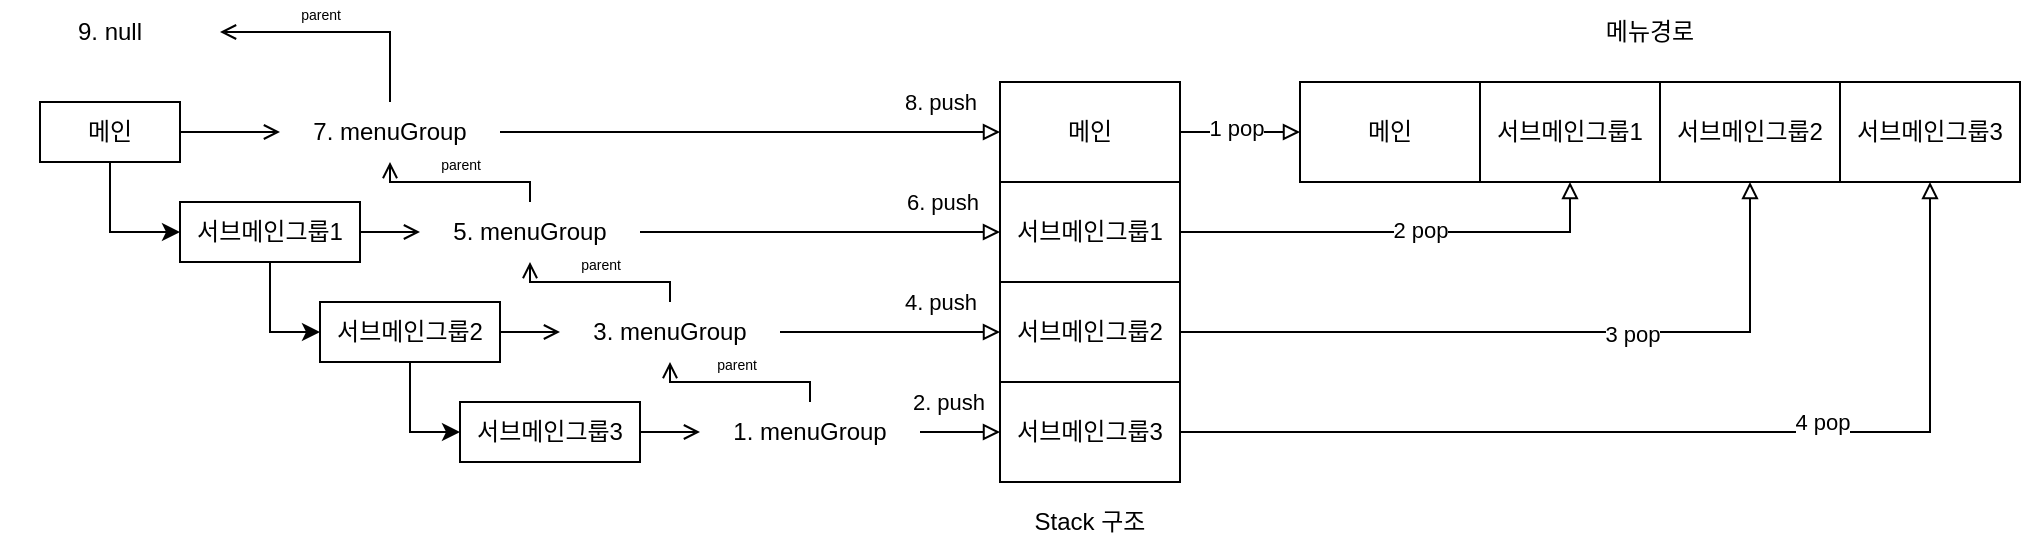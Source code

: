 <mxfile version="24.6.4" type="device">
  <diagram name="페이지-1" id="JDt-7P9qu9InbW-eITMG">
    <mxGraphModel dx="1224" dy="897" grid="1" gridSize="10" guides="1" tooltips="1" connect="1" arrows="1" fold="1" page="1" pageScale="1" pageWidth="827" pageHeight="1169" math="0" shadow="0">
      <root>
        <mxCell id="0" />
        <mxCell id="1" parent="0" />
        <mxCell id="1I2OuHArGJLrVn8wbVXm-1" style="edgeStyle=orthogonalEdgeStyle;rounded=0;orthogonalLoop=1;jettySize=auto;html=1;entryX=0;entryY=0.5;entryDx=0;entryDy=0;" parent="1" source="1I2OuHArGJLrVn8wbVXm-2" target="1I2OuHArGJLrVn8wbVXm-4" edge="1">
          <mxGeometry relative="1" as="geometry" />
        </mxCell>
        <mxCell id="1I2OuHArGJLrVn8wbVXm-2" value="메인" style="html=1;whiteSpace=wrap;" parent="1" vertex="1">
          <mxGeometry x="150" y="220" width="70" height="30" as="geometry" />
        </mxCell>
        <mxCell id="1I2OuHArGJLrVn8wbVXm-3" style="edgeStyle=orthogonalEdgeStyle;rounded=0;orthogonalLoop=1;jettySize=auto;html=1;entryX=0;entryY=0.5;entryDx=0;entryDy=0;" parent="1" source="1I2OuHArGJLrVn8wbVXm-4" target="1I2OuHArGJLrVn8wbVXm-6" edge="1">
          <mxGeometry relative="1" as="geometry" />
        </mxCell>
        <mxCell id="1I2OuHArGJLrVn8wbVXm-4" value="서브메인그룹1" style="html=1;whiteSpace=wrap;" parent="1" vertex="1">
          <mxGeometry x="220" y="270" width="90" height="30" as="geometry" />
        </mxCell>
        <mxCell id="1I2OuHArGJLrVn8wbVXm-5" style="edgeStyle=orthogonalEdgeStyle;rounded=0;orthogonalLoop=1;jettySize=auto;html=1;entryX=0;entryY=0.5;entryDx=0;entryDy=0;" parent="1" source="1I2OuHArGJLrVn8wbVXm-6" target="1I2OuHArGJLrVn8wbVXm-8" edge="1">
          <mxGeometry relative="1" as="geometry" />
        </mxCell>
        <mxCell id="1I2OuHArGJLrVn8wbVXm-6" value="서브메인그룹2" style="html=1;whiteSpace=wrap;" parent="1" vertex="1">
          <mxGeometry x="290" y="320" width="90" height="30" as="geometry" />
        </mxCell>
        <mxCell id="1I2OuHArGJLrVn8wbVXm-7" style="edgeStyle=orthogonalEdgeStyle;rounded=0;orthogonalLoop=1;jettySize=auto;html=1;entryX=0;entryY=0.5;entryDx=0;entryDy=0;endArrow=open;endFill=0;" parent="1" source="1I2OuHArGJLrVn8wbVXm-8" target="1I2OuHArGJLrVn8wbVXm-13" edge="1">
          <mxGeometry relative="1" as="geometry" />
        </mxCell>
        <mxCell id="1I2OuHArGJLrVn8wbVXm-8" value="서브메인그룹3" style="html=1;whiteSpace=wrap;" parent="1" vertex="1">
          <mxGeometry x="360" y="370" width="90" height="30" as="geometry" />
        </mxCell>
        <mxCell id="1I2OuHArGJLrVn8wbVXm-9" style="edgeStyle=orthogonalEdgeStyle;rounded=0;orthogonalLoop=1;jettySize=auto;html=1;entryX=0;entryY=0.5;entryDx=0;entryDy=0;endArrow=block;endFill=0;" parent="1" source="1I2OuHArGJLrVn8wbVXm-13" target="1I2OuHArGJLrVn8wbVXm-40" edge="1">
          <mxGeometry relative="1" as="geometry" />
        </mxCell>
        <mxCell id="1I2OuHArGJLrVn8wbVXm-10" value="2. push" style="edgeLabel;html=1;align=center;verticalAlign=middle;resizable=0;points=[];" parent="1I2OuHArGJLrVn8wbVXm-9" vertex="1" connectable="0">
          <mxGeometry x="-0.304" y="-1" relative="1" as="geometry">
            <mxPoint y="-16" as="offset" />
          </mxGeometry>
        </mxCell>
        <mxCell id="1I2OuHArGJLrVn8wbVXm-11" style="edgeStyle=orthogonalEdgeStyle;rounded=0;orthogonalLoop=1;jettySize=auto;html=1;entryX=0.5;entryY=1;entryDx=0;entryDy=0;endArrow=open;endFill=0;" parent="1" source="1I2OuHArGJLrVn8wbVXm-13" target="1I2OuHArGJLrVn8wbVXm-18" edge="1">
          <mxGeometry relative="1" as="geometry">
            <Array as="points">
              <mxPoint x="535" y="360" />
              <mxPoint x="465" y="360" />
            </Array>
          </mxGeometry>
        </mxCell>
        <mxCell id="1I2OuHArGJLrVn8wbVXm-12" value="&lt;font style=&quot;font-size: 7px;&quot;&gt;parent&lt;/font&gt;" style="edgeLabel;html=1;align=center;verticalAlign=middle;resizable=0;points=[];" parent="1I2OuHArGJLrVn8wbVXm-11" vertex="1" connectable="0">
          <mxGeometry x="0.058" relative="1" as="geometry">
            <mxPoint y="-10" as="offset" />
          </mxGeometry>
        </mxCell>
        <mxCell id="1I2OuHArGJLrVn8wbVXm-13" value="1. menuGroup" style="text;html=1;align=center;verticalAlign=middle;whiteSpace=wrap;rounded=0;" parent="1" vertex="1">
          <mxGeometry x="480" y="370" width="110" height="30" as="geometry" />
        </mxCell>
        <mxCell id="1I2OuHArGJLrVn8wbVXm-14" style="edgeStyle=orthogonalEdgeStyle;rounded=0;orthogonalLoop=1;jettySize=auto;html=1;entryX=0;entryY=0.5;entryDx=0;entryDy=0;endArrow=block;endFill=0;" parent="1" source="1I2OuHArGJLrVn8wbVXm-18" target="1I2OuHArGJLrVn8wbVXm-37" edge="1">
          <mxGeometry relative="1" as="geometry" />
        </mxCell>
        <mxCell id="1I2OuHArGJLrVn8wbVXm-15" value="4. push" style="edgeLabel;html=1;align=center;verticalAlign=middle;resizable=0;points=[];" parent="1I2OuHArGJLrVn8wbVXm-14" vertex="1" connectable="0">
          <mxGeometry x="0.103" y="-1" relative="1" as="geometry">
            <mxPoint x="19" y="-16" as="offset" />
          </mxGeometry>
        </mxCell>
        <mxCell id="1I2OuHArGJLrVn8wbVXm-16" style="edgeStyle=orthogonalEdgeStyle;rounded=0;orthogonalLoop=1;jettySize=auto;html=1;entryX=0.5;entryY=1;entryDx=0;entryDy=0;endArrow=open;endFill=0;" parent="1" source="1I2OuHArGJLrVn8wbVXm-18" target="1I2OuHArGJLrVn8wbVXm-24" edge="1">
          <mxGeometry relative="1" as="geometry">
            <Array as="points">
              <mxPoint x="465" y="310" />
              <mxPoint x="395" y="310" />
            </Array>
          </mxGeometry>
        </mxCell>
        <mxCell id="1I2OuHArGJLrVn8wbVXm-17" value="&lt;span style=&quot;font-size: 7px;&quot;&gt;parent&lt;/span&gt;" style="edgeLabel;html=1;align=center;verticalAlign=middle;resizable=0;points=[];" parent="1I2OuHArGJLrVn8wbVXm-16" vertex="1" connectable="0">
          <mxGeometry x="-0.149" y="-1" relative="1" as="geometry">
            <mxPoint x="-7" y="-9" as="offset" />
          </mxGeometry>
        </mxCell>
        <mxCell id="1I2OuHArGJLrVn8wbVXm-18" value="3. menuGroup" style="text;html=1;align=center;verticalAlign=middle;whiteSpace=wrap;rounded=0;" parent="1" vertex="1">
          <mxGeometry x="410" y="320" width="110" height="30" as="geometry" />
        </mxCell>
        <mxCell id="1I2OuHArGJLrVn8wbVXm-19" style="edgeStyle=orthogonalEdgeStyle;rounded=0;orthogonalLoop=1;jettySize=auto;html=1;entryX=0;entryY=0.5;entryDx=0;entryDy=0;endArrow=open;endFill=0;exitX=1;exitY=0.5;exitDx=0;exitDy=0;" parent="1" source="1I2OuHArGJLrVn8wbVXm-6" target="1I2OuHArGJLrVn8wbVXm-18" edge="1">
          <mxGeometry relative="1" as="geometry">
            <mxPoint x="380" y="334.89" as="sourcePoint" />
            <mxPoint x="440" y="334.89" as="targetPoint" />
          </mxGeometry>
        </mxCell>
        <mxCell id="1I2OuHArGJLrVn8wbVXm-20" style="edgeStyle=orthogonalEdgeStyle;rounded=0;orthogonalLoop=1;jettySize=auto;html=1;entryX=0;entryY=0.5;entryDx=0;entryDy=0;endArrow=block;endFill=0;" parent="1" source="1I2OuHArGJLrVn8wbVXm-24" target="1I2OuHArGJLrVn8wbVXm-34" edge="1">
          <mxGeometry relative="1" as="geometry" />
        </mxCell>
        <mxCell id="1I2OuHArGJLrVn8wbVXm-21" value="6. push" style="edgeLabel;html=1;align=center;verticalAlign=middle;resizable=0;points=[];" parent="1I2OuHArGJLrVn8wbVXm-20" vertex="1" connectable="0">
          <mxGeometry x="0.314" relative="1" as="geometry">
            <mxPoint x="32" y="-15" as="offset" />
          </mxGeometry>
        </mxCell>
        <mxCell id="1I2OuHArGJLrVn8wbVXm-22" style="edgeStyle=orthogonalEdgeStyle;rounded=0;orthogonalLoop=1;jettySize=auto;html=1;entryX=0.5;entryY=1;entryDx=0;entryDy=0;endArrow=open;endFill=0;" parent="1" source="1I2OuHArGJLrVn8wbVXm-24" target="1I2OuHArGJLrVn8wbVXm-30" edge="1">
          <mxGeometry relative="1" as="geometry">
            <Array as="points">
              <mxPoint x="395" y="260" />
              <mxPoint x="325" y="260" />
            </Array>
          </mxGeometry>
        </mxCell>
        <mxCell id="1I2OuHArGJLrVn8wbVXm-23" value="&lt;span style=&quot;font-size: 7px;&quot;&gt;parent&lt;/span&gt;" style="edgeLabel;html=1;align=center;verticalAlign=middle;resizable=0;points=[];" parent="1I2OuHArGJLrVn8wbVXm-22" vertex="1" connectable="0">
          <mxGeometry x="-0.145" y="-1" relative="1" as="geometry">
            <mxPoint x="-7" y="-9" as="offset" />
          </mxGeometry>
        </mxCell>
        <mxCell id="1I2OuHArGJLrVn8wbVXm-24" value="5. menuGroup" style="text;html=1;align=center;verticalAlign=middle;whiteSpace=wrap;rounded=0;" parent="1" vertex="1">
          <mxGeometry x="340" y="270" width="110" height="30" as="geometry" />
        </mxCell>
        <mxCell id="1I2OuHArGJLrVn8wbVXm-25" style="edgeStyle=orthogonalEdgeStyle;rounded=0;orthogonalLoop=1;jettySize=auto;html=1;entryX=0;entryY=0.5;entryDx=0;entryDy=0;endArrow=open;endFill=0;exitX=1;exitY=0.5;exitDx=0;exitDy=0;" parent="1" source="1I2OuHArGJLrVn8wbVXm-4" target="1I2OuHArGJLrVn8wbVXm-24" edge="1">
          <mxGeometry relative="1" as="geometry">
            <mxPoint x="320" y="275" as="sourcePoint" />
            <mxPoint x="380" y="274.89" as="targetPoint" />
          </mxGeometry>
        </mxCell>
        <mxCell id="1I2OuHArGJLrVn8wbVXm-26" style="edgeStyle=orthogonalEdgeStyle;rounded=0;orthogonalLoop=1;jettySize=auto;html=1;entryX=1;entryY=0.5;entryDx=0;entryDy=0;exitX=0.5;exitY=0;exitDx=0;exitDy=0;endArrow=open;endFill=0;" parent="1" source="1I2OuHArGJLrVn8wbVXm-30" target="1I2OuHArGJLrVn8wbVXm-41" edge="1">
          <mxGeometry relative="1" as="geometry" />
        </mxCell>
        <mxCell id="1I2OuHArGJLrVn8wbVXm-27" value="&lt;span style=&quot;font-size: 7px;&quot;&gt;parent&lt;/span&gt;" style="edgeLabel;html=1;align=center;verticalAlign=middle;resizable=0;points=[];" parent="1I2OuHArGJLrVn8wbVXm-26" vertex="1" connectable="0">
          <mxGeometry x="0.106" y="-1" relative="1" as="geometry">
            <mxPoint x="-4" y="-9" as="offset" />
          </mxGeometry>
        </mxCell>
        <mxCell id="1I2OuHArGJLrVn8wbVXm-28" style="edgeStyle=orthogonalEdgeStyle;rounded=0;orthogonalLoop=1;jettySize=auto;html=1;entryX=0;entryY=0.5;entryDx=0;entryDy=0;strokeColor=default;align=center;verticalAlign=middle;fontFamily=Helvetica;fontSize=11;fontColor=default;labelBackgroundColor=default;endArrow=block;endFill=0;" parent="1" source="1I2OuHArGJLrVn8wbVXm-30" target="1I2OuHArGJLrVn8wbVXm-44" edge="1">
          <mxGeometry relative="1" as="geometry" />
        </mxCell>
        <mxCell id="1I2OuHArGJLrVn8wbVXm-29" value="8. push" style="edgeLabel;html=1;align=center;verticalAlign=middle;resizable=0;points=[];" parent="1I2OuHArGJLrVn8wbVXm-28" vertex="1" connectable="0">
          <mxGeometry x="0.558" y="2" relative="1" as="geometry">
            <mxPoint x="25" y="-13" as="offset" />
          </mxGeometry>
        </mxCell>
        <mxCell id="1I2OuHArGJLrVn8wbVXm-30" value="7. menuGroup" style="text;html=1;align=center;verticalAlign=middle;whiteSpace=wrap;rounded=0;" parent="1" vertex="1">
          <mxGeometry x="270" y="220" width="110" height="30" as="geometry" />
        </mxCell>
        <mxCell id="1I2OuHArGJLrVn8wbVXm-31" style="edgeStyle=orthogonalEdgeStyle;rounded=0;orthogonalLoop=1;jettySize=auto;html=1;entryX=0;entryY=0.5;entryDx=0;entryDy=0;endArrow=open;endFill=0;exitX=1;exitY=0.5;exitDx=0;exitDy=0;" parent="1" source="1I2OuHArGJLrVn8wbVXm-2" target="1I2OuHArGJLrVn8wbVXm-30" edge="1">
          <mxGeometry relative="1" as="geometry">
            <mxPoint x="220" y="235" as="sourcePoint" />
            <mxPoint x="280" y="234.89" as="targetPoint" />
          </mxGeometry>
        </mxCell>
        <mxCell id="1I2OuHArGJLrVn8wbVXm-32" style="edgeStyle=orthogonalEdgeStyle;rounded=0;orthogonalLoop=1;jettySize=auto;html=1;entryX=0.5;entryY=1;entryDx=0;entryDy=0;strokeColor=default;align=center;verticalAlign=middle;fontFamily=Helvetica;fontSize=11;fontColor=default;labelBackgroundColor=default;endArrow=block;endFill=0;" parent="1" source="1I2OuHArGJLrVn8wbVXm-34" target="1I2OuHArGJLrVn8wbVXm-46" edge="1">
          <mxGeometry relative="1" as="geometry" />
        </mxCell>
        <mxCell id="1I2OuHArGJLrVn8wbVXm-33" value="2 pop" style="edgeLabel;html=1;align=center;verticalAlign=middle;resizable=0;points=[];" parent="1I2OuHArGJLrVn8wbVXm-32" vertex="1" connectable="0">
          <mxGeometry x="0.085" y="1" relative="1" as="geometry">
            <mxPoint as="offset" />
          </mxGeometry>
        </mxCell>
        <mxCell id="1I2OuHArGJLrVn8wbVXm-34" value="서브메인그룹1" style="html=1;whiteSpace=wrap;" parent="1" vertex="1">
          <mxGeometry x="630" y="260" width="90" height="50" as="geometry" />
        </mxCell>
        <mxCell id="1I2OuHArGJLrVn8wbVXm-35" style="edgeStyle=orthogonalEdgeStyle;rounded=0;orthogonalLoop=1;jettySize=auto;html=1;entryX=0.5;entryY=1;entryDx=0;entryDy=0;strokeColor=default;align=center;verticalAlign=middle;fontFamily=Helvetica;fontSize=11;fontColor=default;labelBackgroundColor=default;endArrow=block;endFill=0;" parent="1" source="1I2OuHArGJLrVn8wbVXm-37" target="1I2OuHArGJLrVn8wbVXm-47" edge="1">
          <mxGeometry relative="1" as="geometry" />
        </mxCell>
        <mxCell id="1I2OuHArGJLrVn8wbVXm-36" value="3 pop" style="edgeLabel;html=1;align=center;verticalAlign=middle;resizable=0;points=[];" parent="1I2OuHArGJLrVn8wbVXm-35" vertex="1" connectable="0">
          <mxGeometry x="0.254" y="-1" relative="1" as="geometry">
            <mxPoint as="offset" />
          </mxGeometry>
        </mxCell>
        <mxCell id="1I2OuHArGJLrVn8wbVXm-37" value="서브메인그룹2" style="html=1;whiteSpace=wrap;" parent="1" vertex="1">
          <mxGeometry x="630" y="310" width="90" height="50" as="geometry" />
        </mxCell>
        <mxCell id="1I2OuHArGJLrVn8wbVXm-38" style="edgeStyle=orthogonalEdgeStyle;rounded=0;orthogonalLoop=1;jettySize=auto;html=1;entryX=0.5;entryY=1;entryDx=0;entryDy=0;strokeColor=default;align=center;verticalAlign=middle;fontFamily=Helvetica;fontSize=11;fontColor=default;labelBackgroundColor=default;endArrow=block;endFill=0;" parent="1" source="1I2OuHArGJLrVn8wbVXm-40" target="1I2OuHArGJLrVn8wbVXm-48" edge="1">
          <mxGeometry relative="1" as="geometry" />
        </mxCell>
        <mxCell id="1I2OuHArGJLrVn8wbVXm-39" value="4 pop" style="edgeLabel;html=1;align=center;verticalAlign=middle;resizable=0;points=[];" parent="1I2OuHArGJLrVn8wbVXm-38" vertex="1" connectable="0">
          <mxGeometry x="0.293" y="-2" relative="1" as="geometry">
            <mxPoint x="-3" y="-7" as="offset" />
          </mxGeometry>
        </mxCell>
        <mxCell id="1I2OuHArGJLrVn8wbVXm-40" value="서브메인그룹3" style="html=1;whiteSpace=wrap;" parent="1" vertex="1">
          <mxGeometry x="630" y="360" width="90" height="50" as="geometry" />
        </mxCell>
        <mxCell id="1I2OuHArGJLrVn8wbVXm-41" value="9. null" style="text;html=1;align=center;verticalAlign=middle;whiteSpace=wrap;rounded=0;" parent="1" vertex="1">
          <mxGeometry x="130" y="170" width="110" height="30" as="geometry" />
        </mxCell>
        <mxCell id="1I2OuHArGJLrVn8wbVXm-42" style="edgeStyle=orthogonalEdgeStyle;rounded=0;orthogonalLoop=1;jettySize=auto;html=1;entryX=0;entryY=0.5;entryDx=0;entryDy=0;strokeColor=default;align=center;verticalAlign=middle;fontFamily=Helvetica;fontSize=11;fontColor=default;labelBackgroundColor=default;endArrow=block;endFill=0;" parent="1" source="1I2OuHArGJLrVn8wbVXm-44" target="1I2OuHArGJLrVn8wbVXm-49" edge="1">
          <mxGeometry relative="1" as="geometry" />
        </mxCell>
        <mxCell id="1I2OuHArGJLrVn8wbVXm-43" value="1 pop" style="edgeLabel;html=1;align=center;verticalAlign=middle;resizable=0;points=[];" parent="1I2OuHArGJLrVn8wbVXm-42" vertex="1" connectable="0">
          <mxGeometry x="-0.06" y="2" relative="1" as="geometry">
            <mxPoint as="offset" />
          </mxGeometry>
        </mxCell>
        <mxCell id="1I2OuHArGJLrVn8wbVXm-44" value="메인" style="html=1;whiteSpace=wrap;" parent="1" vertex="1">
          <mxGeometry x="630" y="210" width="90" height="50" as="geometry" />
        </mxCell>
        <mxCell id="1I2OuHArGJLrVn8wbVXm-45" value="Stack 구조" style="text;html=1;align=center;verticalAlign=middle;whiteSpace=wrap;rounded=0;" parent="1" vertex="1">
          <mxGeometry x="620" y="415" width="110" height="30" as="geometry" />
        </mxCell>
        <mxCell id="1I2OuHArGJLrVn8wbVXm-46" value="서브메인그룹1" style="html=1;whiteSpace=wrap;" parent="1" vertex="1">
          <mxGeometry x="870" y="210" width="90" height="50" as="geometry" />
        </mxCell>
        <mxCell id="1I2OuHArGJLrVn8wbVXm-47" value="서브메인그룹2" style="html=1;whiteSpace=wrap;" parent="1" vertex="1">
          <mxGeometry x="960" y="210" width="90" height="50" as="geometry" />
        </mxCell>
        <mxCell id="1I2OuHArGJLrVn8wbVXm-48" value="서브메인그룹3" style="html=1;whiteSpace=wrap;" parent="1" vertex="1">
          <mxGeometry x="1050" y="210" width="90" height="50" as="geometry" />
        </mxCell>
        <mxCell id="1I2OuHArGJLrVn8wbVXm-49" value="메인" style="html=1;whiteSpace=wrap;" parent="1" vertex="1">
          <mxGeometry x="780" y="210" width="90" height="50" as="geometry" />
        </mxCell>
        <mxCell id="1I2OuHArGJLrVn8wbVXm-50" value="메뉴경로" style="text;html=1;align=center;verticalAlign=middle;whiteSpace=wrap;rounded=0;" parent="1" vertex="1">
          <mxGeometry x="900" y="170" width="110" height="30" as="geometry" />
        </mxCell>
      </root>
    </mxGraphModel>
  </diagram>
</mxfile>
